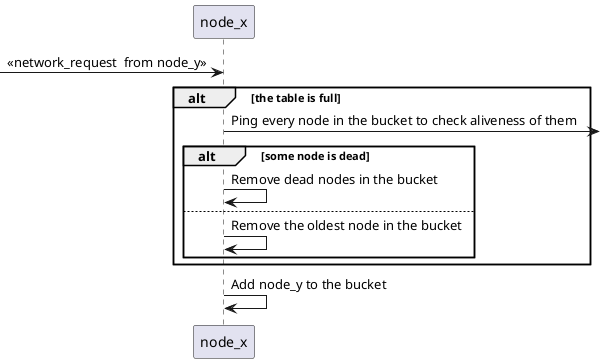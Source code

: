 @startuml sequence_routing_update

[-> node_x : << network_request  from node_y >>
alt the table is full
    node_x ->] : Ping every node in the bucket to check aliveness of them
    alt some node is dead
        node_x -> node_x : Remove dead nodes in the bucket
    else
        node_x -> node_x : Remove the oldest node in the bucket
    end
end

node_x -> node_x : Add node_y to the bucket
@enduml